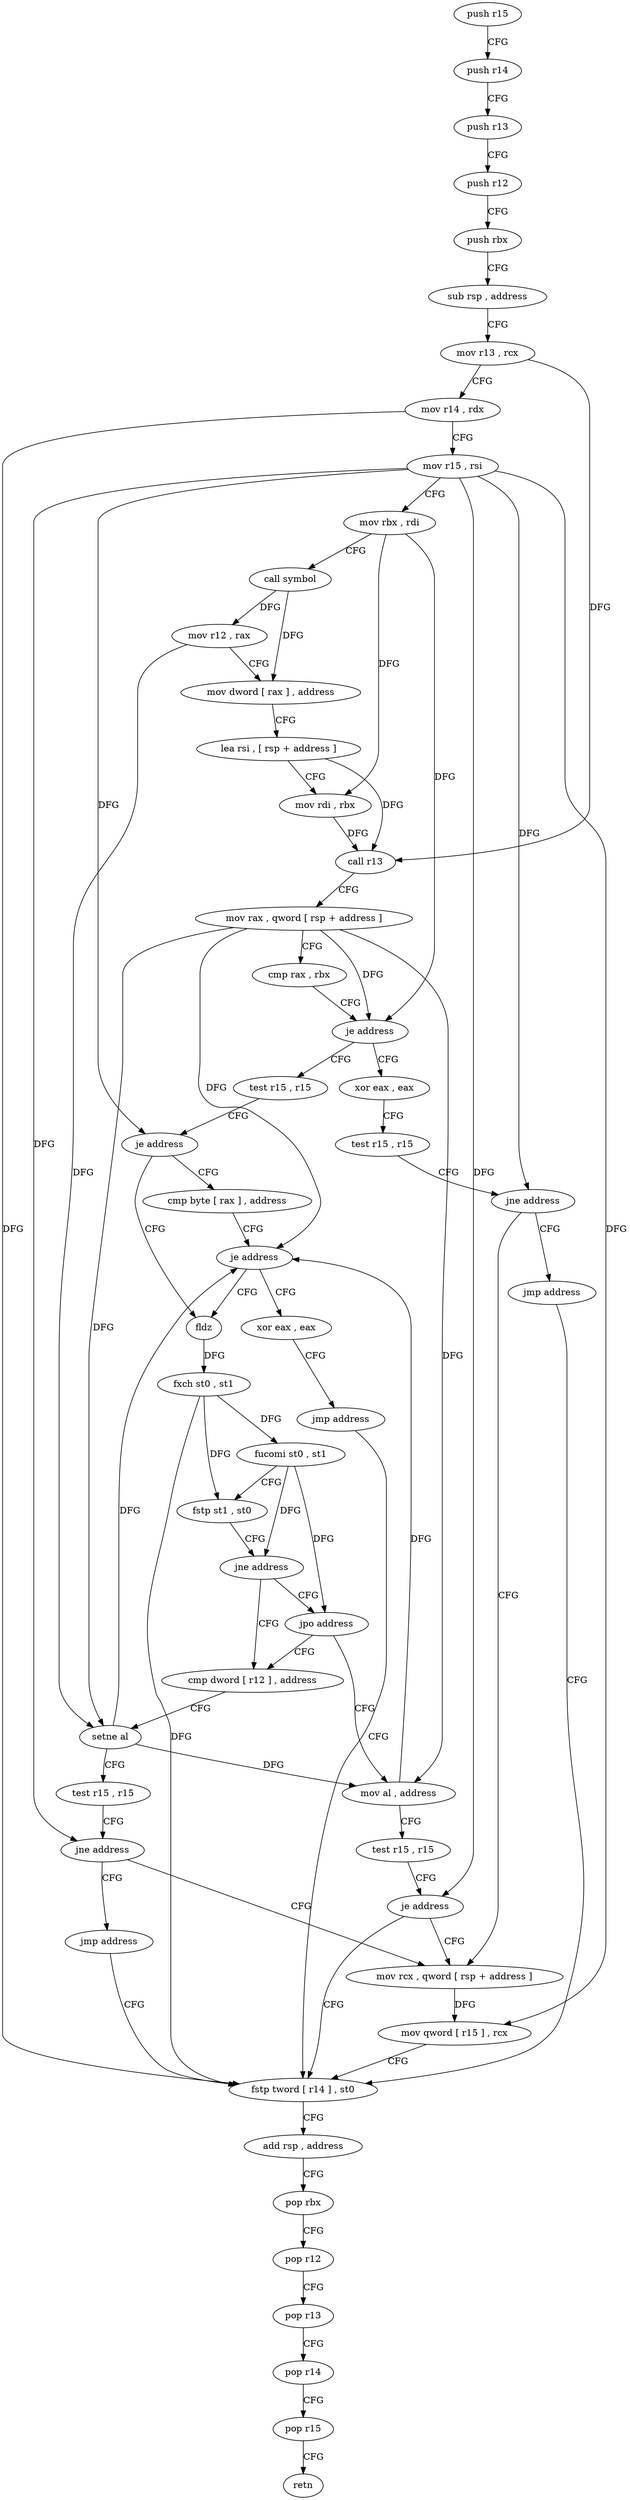 digraph "func" {
"4218896" [label = "push r15" ]
"4218898" [label = "push r14" ]
"4218900" [label = "push r13" ]
"4218902" [label = "push r12" ]
"4218904" [label = "push rbx" ]
"4218905" [label = "sub rsp , address" ]
"4218909" [label = "mov r13 , rcx" ]
"4218912" [label = "mov r14 , rdx" ]
"4218915" [label = "mov r15 , rsi" ]
"4218918" [label = "mov rbx , rdi" ]
"4218921" [label = "call symbol" ]
"4218926" [label = "mov r12 , rax" ]
"4218929" [label = "mov dword [ rax ] , address" ]
"4218935" [label = "lea rsi , [ rsp + address ]" ]
"4218940" [label = "mov rdi , rbx" ]
"4218943" [label = "call r13" ]
"4218946" [label = "mov rax , qword [ rsp + address ]" ]
"4218951" [label = "cmp rax , rbx" ]
"4218954" [label = "je address" ]
"4218988" [label = "xor eax , eax" ]
"4218956" [label = "test r15 , r15" ]
"4218990" [label = "test r15 , r15" ]
"4218993" [label = "jne address" ]
"4219013" [label = "mov rcx , qword [ rsp + address ]" ]
"4218995" [label = "jmp address" ]
"4218959" [label = "je address" ]
"4218997" [label = "cmp byte [ rax ] , address" ]
"4218961" [label = "fldz" ]
"4219018" [label = "mov qword [ r15 ] , rcx" ]
"4219021" [label = "fstp tword [ r14 ] , st0" ]
"4219000" [label = "je address" ]
"4219002" [label = "xor eax , eax" ]
"4218963" [label = "fxch st0 , st1" ]
"4218965" [label = "fucomi st0 , st1" ]
"4218967" [label = "fstp st1 , st0" ]
"4218969" [label = "jne address" ]
"4218973" [label = "cmp dword [ r12 ] , address" ]
"4218971" [label = "jpo address" ]
"4219024" [label = "add rsp , address" ]
"4219028" [label = "pop rbx" ]
"4219029" [label = "pop r12" ]
"4219031" [label = "pop r13" ]
"4219033" [label = "pop r14" ]
"4219035" [label = "pop r15" ]
"4219037" [label = "retn" ]
"4219004" [label = "jmp address" ]
"4218978" [label = "setne al" ]
"4218981" [label = "test r15 , r15" ]
"4218984" [label = "jne address" ]
"4218986" [label = "jmp address" ]
"4219006" [label = "mov al , address" ]
"4219008" [label = "test r15 , r15" ]
"4219011" [label = "je address" ]
"4218896" -> "4218898" [ label = "CFG" ]
"4218898" -> "4218900" [ label = "CFG" ]
"4218900" -> "4218902" [ label = "CFG" ]
"4218902" -> "4218904" [ label = "CFG" ]
"4218904" -> "4218905" [ label = "CFG" ]
"4218905" -> "4218909" [ label = "CFG" ]
"4218909" -> "4218912" [ label = "CFG" ]
"4218909" -> "4218943" [ label = "DFG" ]
"4218912" -> "4218915" [ label = "CFG" ]
"4218912" -> "4219021" [ label = "DFG" ]
"4218915" -> "4218918" [ label = "CFG" ]
"4218915" -> "4218993" [ label = "DFG" ]
"4218915" -> "4218959" [ label = "DFG" ]
"4218915" -> "4219018" [ label = "DFG" ]
"4218915" -> "4218984" [ label = "DFG" ]
"4218915" -> "4219011" [ label = "DFG" ]
"4218918" -> "4218921" [ label = "CFG" ]
"4218918" -> "4218940" [ label = "DFG" ]
"4218918" -> "4218954" [ label = "DFG" ]
"4218921" -> "4218926" [ label = "DFG" ]
"4218921" -> "4218929" [ label = "DFG" ]
"4218926" -> "4218929" [ label = "CFG" ]
"4218926" -> "4218978" [ label = "DFG" ]
"4218929" -> "4218935" [ label = "CFG" ]
"4218935" -> "4218940" [ label = "CFG" ]
"4218935" -> "4218943" [ label = "DFG" ]
"4218940" -> "4218943" [ label = "DFG" ]
"4218943" -> "4218946" [ label = "CFG" ]
"4218946" -> "4218951" [ label = "CFG" ]
"4218946" -> "4218954" [ label = "DFG" ]
"4218946" -> "4219000" [ label = "DFG" ]
"4218946" -> "4218978" [ label = "DFG" ]
"4218946" -> "4219006" [ label = "DFG" ]
"4218951" -> "4218954" [ label = "CFG" ]
"4218954" -> "4218988" [ label = "CFG" ]
"4218954" -> "4218956" [ label = "CFG" ]
"4218988" -> "4218990" [ label = "CFG" ]
"4218956" -> "4218959" [ label = "CFG" ]
"4218990" -> "4218993" [ label = "CFG" ]
"4218993" -> "4219013" [ label = "CFG" ]
"4218993" -> "4218995" [ label = "CFG" ]
"4219013" -> "4219018" [ label = "DFG" ]
"4218995" -> "4219021" [ label = "CFG" ]
"4218959" -> "4218997" [ label = "CFG" ]
"4218959" -> "4218961" [ label = "CFG" ]
"4218997" -> "4219000" [ label = "CFG" ]
"4218961" -> "4218963" [ label = "DFG" ]
"4219018" -> "4219021" [ label = "CFG" ]
"4219021" -> "4219024" [ label = "CFG" ]
"4219000" -> "4218961" [ label = "CFG" ]
"4219000" -> "4219002" [ label = "CFG" ]
"4219002" -> "4219004" [ label = "CFG" ]
"4218963" -> "4218965" [ label = "DFG" ]
"4218963" -> "4218967" [ label = "DFG" ]
"4218963" -> "4219021" [ label = "DFG" ]
"4218965" -> "4218967" [ label = "CFG" ]
"4218965" -> "4218969" [ label = "DFG" ]
"4218965" -> "4218971" [ label = "DFG" ]
"4218967" -> "4218969" [ label = "CFG" ]
"4218969" -> "4218973" [ label = "CFG" ]
"4218969" -> "4218971" [ label = "CFG" ]
"4218973" -> "4218978" [ label = "CFG" ]
"4218971" -> "4219006" [ label = "CFG" ]
"4218971" -> "4218973" [ label = "CFG" ]
"4219024" -> "4219028" [ label = "CFG" ]
"4219028" -> "4219029" [ label = "CFG" ]
"4219029" -> "4219031" [ label = "CFG" ]
"4219031" -> "4219033" [ label = "CFG" ]
"4219033" -> "4219035" [ label = "CFG" ]
"4219035" -> "4219037" [ label = "CFG" ]
"4219004" -> "4219021" [ label = "CFG" ]
"4218978" -> "4218981" [ label = "CFG" ]
"4218978" -> "4219000" [ label = "DFG" ]
"4218978" -> "4219006" [ label = "DFG" ]
"4218981" -> "4218984" [ label = "CFG" ]
"4218984" -> "4219013" [ label = "CFG" ]
"4218984" -> "4218986" [ label = "CFG" ]
"4218986" -> "4219021" [ label = "CFG" ]
"4219006" -> "4219008" [ label = "CFG" ]
"4219006" -> "4219000" [ label = "DFG" ]
"4219008" -> "4219011" [ label = "CFG" ]
"4219011" -> "4219021" [ label = "CFG" ]
"4219011" -> "4219013" [ label = "CFG" ]
}
